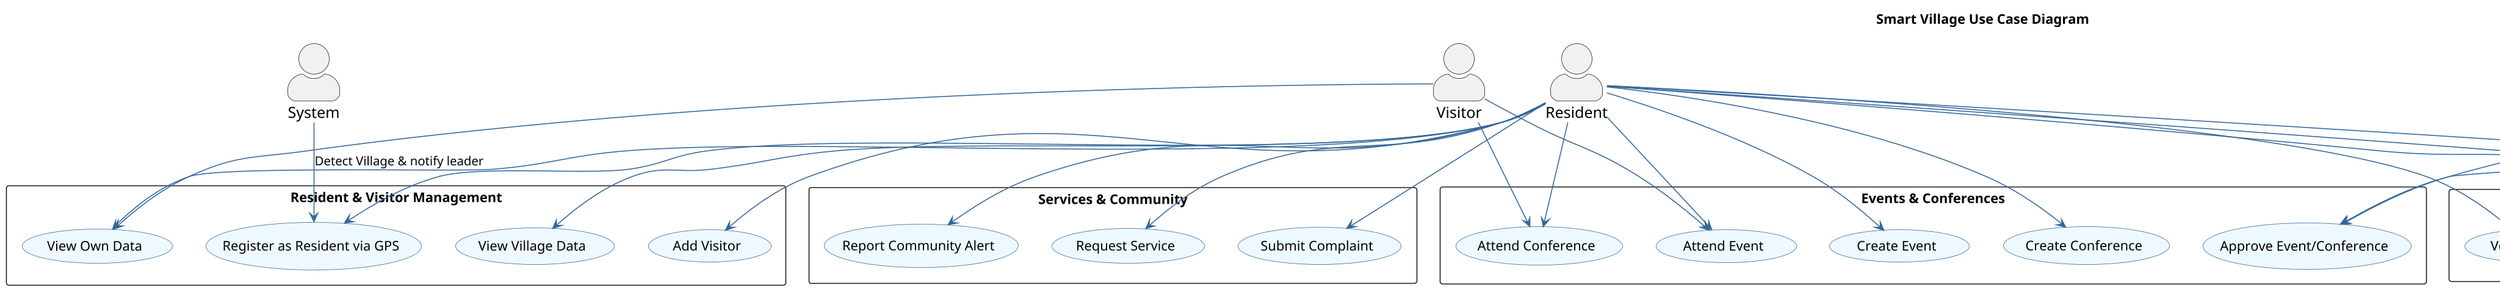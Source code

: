 ﻿@startuml
title Smart Village Use Case Diagram

skinparam actorStyle awesome
skinparam dpi 150
skinparam usecase {
  BackgroundColor #EEF9FF
  BorderColor #336699
  ArrowColor #336699
  FontSize 14
}
skinparam actor {
  FontSize 16
}
skinparam packageStyle rectangle

' =========================
' Actors
' =========================
actor Resident as A1
actor Visitor as A2
actor Leader as A3
actor Admin as A4
actor System as A5

' =========================
' Use Case Groups
' =========================
package "Authentication" {
  usecase "Register System User" as UC_RegisterUser
  usecase "Login" as UC_Login
  usecase "Send OTP Verification" as UC_SendOTP
  usecase "Verify Email" as UC_VerifyEmail
}

package "Resident & Visitor Management" {
  usecase "Register as Resident via GPS" as UC_RegisterResident
  usecase "Add Visitor" as UC_AddVisitor
  usecase "View Own Data" as UC_ViewOwnData
  usecase "View Village Data" as UC_ViewVillageData
}

package "Events & Conferences" {
  usecase "Create Event" as UC_CreateEvent
  usecase "Attend Event" as UC_AttendEvent
  usecase "Create Conference" as UC_CreateConference
  usecase "Attend Conference" as UC_AttendConference
  usecase "Approve Event/Conference" as UC_ApproveEvent
}

package "Services & Community" {
  usecase "Request Service" as UC_RequestService
  usecase "Submit Complaint" as UC_SubmitComplaint
  usecase "Report Community Alert" as UC_ReportAlert
}

package "Leader Actions" {
  usecase "Approve Resident Registration" as UC_ApproveResident
  usecase "View Complaints" as UC_ViewComplaints
  usecase "View Alerts" as UC_ViewAlerts
}

package "Admin Actions" {
  usecase "Manage Users" as UC_ManageUsers
}

' =========================
' Relationships
' =========================

' --- Resident ---
A1 --> UC_RegisterUser
A1 --> UC_Login
A1 --> UC_RegisterResident
A1 --> UC_AddVisitor
A1 --> UC_ViewOwnData
A1 --> UC_ViewVillageData
A1 --> UC_RequestService
A1 --> UC_AttendEvent
A1 --> UC_AttendConference
A1 --> UC_SubmitComplaint
A1 --> UC_ReportAlert
A1 --> UC_SendOTP
A1 --> UC_VerifyEmail
A1 --> UC_CreateEvent
A1 --> UC_CreateConference

' --- Visitor ---
A2 --> UC_ViewOwnData
A2 --> UC_AttendEvent
A2 --> UC_AttendConference

' --- Leader ---
A3 --> UC_Login
A3 --> UC_ApproveResident
A3 --> UC_ApproveEvent
A3 --> UC_ViewComplaints
A3 --> UC_ViewAlerts

' --- Admin ---
A4 --> UC_Login
A4 --> UC_ManageUsers
A4 --> UC_ViewComplaints
A4 --> UC_ViewAlerts
A4 --> UC_ApproveEvent

' --- System ---
A5 --> UC_RegisterResident : "Detect Village & notify leader"

@enduml

